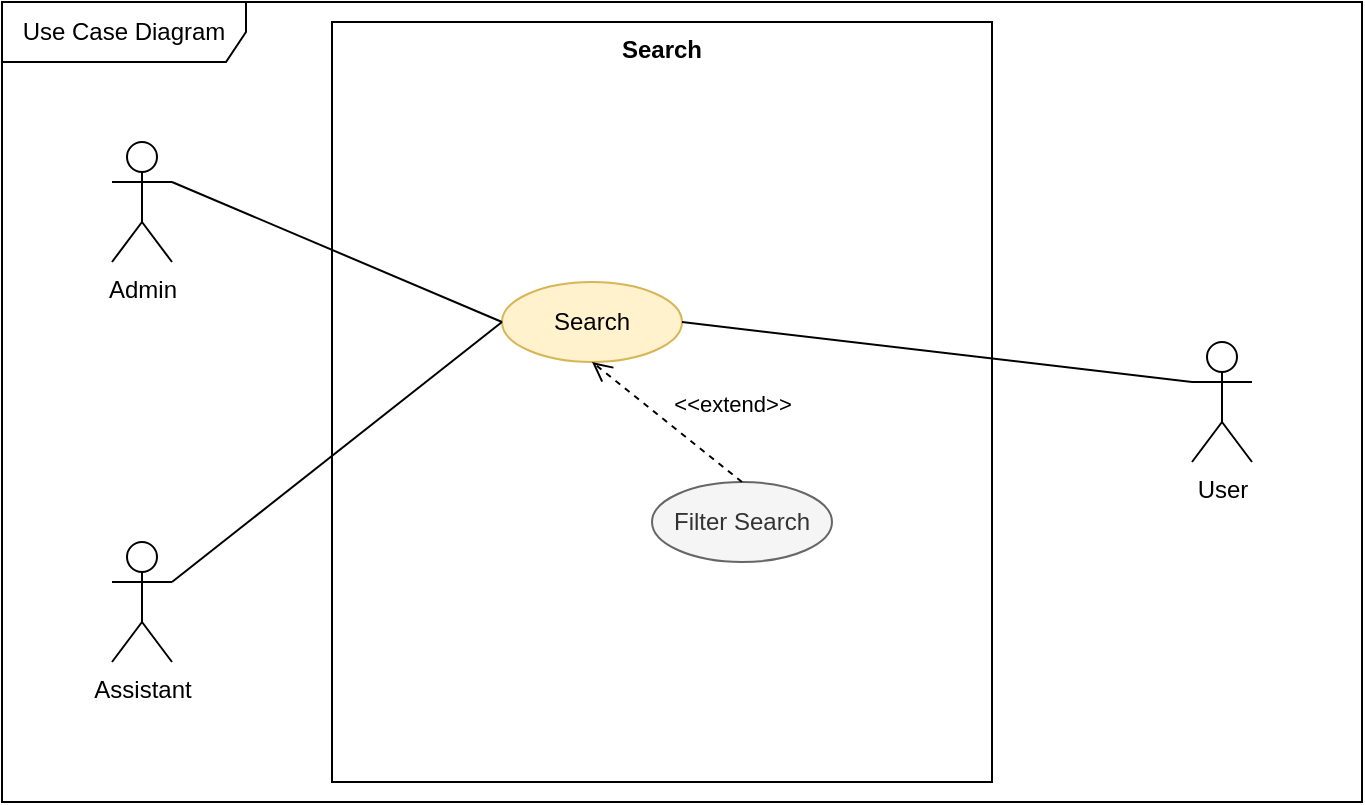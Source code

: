 <mxfile version="14.5.1" type="device" pages="2"><diagram id="PFAQG3k8ioyqc2B77Cym" name="Page-1"><mxGraphModel dx="801" dy="513" grid="1" gridSize="10" guides="1" tooltips="1" connect="1" arrows="1" fold="1" page="1" pageScale="1" pageWidth="850" pageHeight="1100" math="0" shadow="0"><root><mxCell id="0"/><mxCell id="1" parent="0"/><mxCell id="TCSJECpcU5ownWHkjOFt-2" value="Use Case Diagram" style="shape=umlFrame;whiteSpace=wrap;html=1;width=122;height=30;" parent="1" vertex="1"><mxGeometry x="85" y="210" width="680" height="400" as="geometry"/></mxCell><mxCell id="TCSJECpcU5ownWHkjOFt-17" value="" style="html=1;" parent="1" vertex="1"><mxGeometry x="250" y="220" width="330" height="380" as="geometry"/></mxCell><mxCell id="TCSJECpcU5ownWHkjOFt-19" value="Admin" style="shape=umlActor;verticalLabelPosition=bottom;verticalAlign=top;html=1;" parent="1" vertex="1"><mxGeometry x="140" y="280" width="30" height="60" as="geometry"/></mxCell><mxCell id="TCSJECpcU5ownWHkjOFt-20" value="User" style="shape=umlActor;verticalLabelPosition=bottom;verticalAlign=top;html=1;" parent="1" vertex="1"><mxGeometry x="680" y="380" width="30" height="60" as="geometry"/></mxCell><mxCell id="TCSJECpcU5ownWHkjOFt-21" value="Assistant" style="shape=umlActor;verticalLabelPosition=bottom;verticalAlign=top;html=1;" parent="1" vertex="1"><mxGeometry x="140" y="480" width="30" height="60" as="geometry"/></mxCell><mxCell id="TCSJECpcU5ownWHkjOFt-22" value="Search" style="ellipse;whiteSpace=wrap;html=1;fillColor=#fff2cc;strokeColor=#d6b656;" parent="1" vertex="1"><mxGeometry x="335" y="350" width="90" height="40" as="geometry"/></mxCell><mxCell id="TCSJECpcU5ownWHkjOFt-51" value="Search" style="text;align=center;fontStyle=1;verticalAlign=middle;spacingLeft=3;spacingRight=3;strokeColor=none;rotatable=0;points=[[0,0.5],[1,0.5]];portConstraint=eastwest;" parent="1" vertex="1"><mxGeometry x="375" y="220" width="80" height="26" as="geometry"/></mxCell><mxCell id="TCSJECpcU5ownWHkjOFt-52" value="" style="endArrow=none;html=1;entryX=0;entryY=0.5;entryDx=0;entryDy=0;exitX=1;exitY=0.333;exitDx=0;exitDy=0;exitPerimeter=0;" parent="1" source="TCSJECpcU5ownWHkjOFt-19" target="TCSJECpcU5ownWHkjOFt-22" edge="1"><mxGeometry relative="1" as="geometry"><mxPoint x="190" y="309.5" as="sourcePoint"/><mxPoint x="350" y="309.5" as="targetPoint"/></mxGeometry></mxCell><mxCell id="CPUgDvw0BxtYx5EprxQ9-1" value="Filter Search" style="ellipse;whiteSpace=wrap;html=1;fillColor=#f5f5f5;strokeColor=#666666;fontColor=#333333;" parent="1" vertex="1"><mxGeometry x="410" y="450" width="90" height="40" as="geometry"/></mxCell><mxCell id="CPUgDvw0BxtYx5EprxQ9-2" value="" style="endArrow=none;html=1;exitX=1;exitY=0.333;exitDx=0;exitDy=0;exitPerimeter=0;entryX=0;entryY=0.5;entryDx=0;entryDy=0;" parent="1" source="TCSJECpcU5ownWHkjOFt-21" target="TCSJECpcU5ownWHkjOFt-22" edge="1"><mxGeometry relative="1" as="geometry"><mxPoint x="150" y="400" as="sourcePoint"/><mxPoint x="330" y="370" as="targetPoint"/></mxGeometry></mxCell><mxCell id="CPUgDvw0BxtYx5EprxQ9-3" value="" style="endArrow=none;html=1;entryX=0;entryY=0.333;entryDx=0;entryDy=0;exitX=1;exitY=0.333;exitDx=0;exitDy=0;exitPerimeter=0;entryPerimeter=0;" parent="1" target="TCSJECpcU5ownWHkjOFt-20" edge="1"><mxGeometry relative="1" as="geometry"><mxPoint x="425" y="370" as="sourcePoint"/><mxPoint x="590" y="440" as="targetPoint"/></mxGeometry></mxCell><mxCell id="CPUgDvw0BxtYx5EprxQ9-4" value="&amp;lt;&amp;lt;extend&amp;gt;&amp;gt;" style="html=1;verticalAlign=bottom;endArrow=open;dashed=1;endSize=8;entryX=0.5;entryY=1;entryDx=0;entryDy=0;exitX=0.5;exitY=0;exitDx=0;exitDy=0;" parent="1" source="CPUgDvw0BxtYx5EprxQ9-1" target="TCSJECpcU5ownWHkjOFt-22" edge="1"><mxGeometry x="-0.528" y="-20" relative="1" as="geometry"><mxPoint x="455" y="419.5" as="sourcePoint"/><mxPoint x="375" y="419.5" as="targetPoint"/><mxPoint as="offset"/></mxGeometry></mxCell></root></mxGraphModel></diagram><diagram id="t_kbO-DCkruWUT_E7yRo" name="Page-2"><mxGraphModel dx="801" dy="513" grid="1" gridSize="10" guides="1" tooltips="1" connect="1" arrows="1" fold="1" page="1" pageScale="1" pageWidth="1600" pageHeight="900" math="0" shadow="0"><root><mxCell id="b2okQhMcx1J3hWTWLqB5-0"/><mxCell id="b2okQhMcx1J3hWTWLqB5-1" parent="b2okQhMcx1J3hWTWLqB5-0"/></root></mxGraphModel></diagram></mxfile>